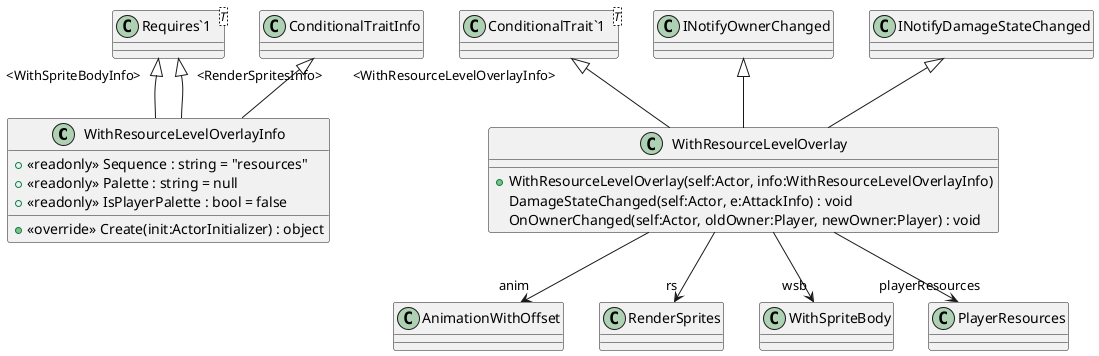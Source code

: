 @startuml
class WithResourceLevelOverlayInfo {
    + <<readonly>> Sequence : string = "resources"
    + <<readonly>> Palette : string = null
    + <<readonly>> IsPlayerPalette : bool = false
    + <<override>> Create(init:ActorInitializer) : object
}
class WithResourceLevelOverlay {
    + WithResourceLevelOverlay(self:Actor, info:WithResourceLevelOverlayInfo)
    DamageStateChanged(self:Actor, e:AttackInfo) : void
    OnOwnerChanged(self:Actor, oldOwner:Player, newOwner:Player) : void
}
class "Requires`1"<T> {
}
class "ConditionalTrait`1"<T> {
}
ConditionalTraitInfo <|-- WithResourceLevelOverlayInfo
"Requires`1" "<WithSpriteBodyInfo>" <|-- WithResourceLevelOverlayInfo
"Requires`1" "<RenderSpritesInfo>" <|-- WithResourceLevelOverlayInfo
"ConditionalTrait`1" "<WithResourceLevelOverlayInfo>" <|-- WithResourceLevelOverlay
INotifyOwnerChanged <|-- WithResourceLevelOverlay
INotifyDamageStateChanged <|-- WithResourceLevelOverlay
WithResourceLevelOverlay --> "anim" AnimationWithOffset
WithResourceLevelOverlay --> "rs" RenderSprites
WithResourceLevelOverlay --> "wsb" WithSpriteBody
WithResourceLevelOverlay --> "playerResources" PlayerResources
@enduml
